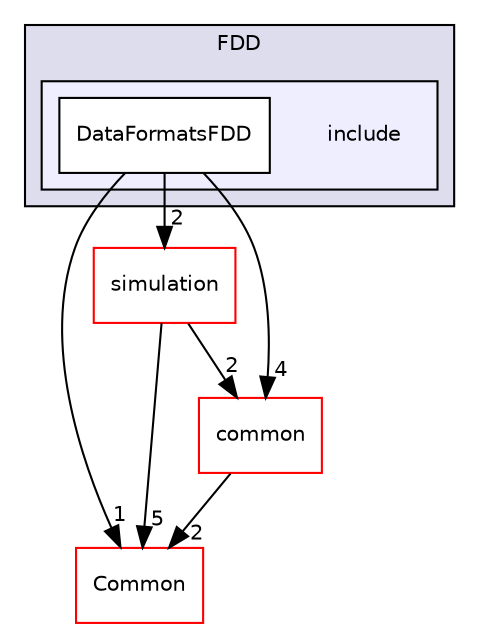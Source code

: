 digraph "/home/travis/build/AliceO2Group/AliceO2/DataFormats/Detectors/FIT/FDD/include" {
  bgcolor=transparent;
  compound=true
  node [ fontsize="10", fontname="Helvetica"];
  edge [ labelfontsize="10", labelfontname="Helvetica"];
  subgraph clusterdir_a5e2f96db9c63d5e1b2e8bbeecdeca98 {
    graph [ bgcolor="#ddddee", pencolor="black", label="FDD" fontname="Helvetica", fontsize="10", URL="dir_a5e2f96db9c63d5e1b2e8bbeecdeca98.html"]
  subgraph clusterdir_5b4ca18656fd63c44c862c68d7045fa5 {
    graph [ bgcolor="#eeeeff", pencolor="black", label="" URL="dir_5b4ca18656fd63c44c862c68d7045fa5.html"];
    dir_5b4ca18656fd63c44c862c68d7045fa5 [shape=plaintext label="include"];
    dir_7d93f232e43c4c30ba40fbb930ce404e [shape=box label="DataFormatsFDD" color="black" fillcolor="white" style="filled" URL="dir_7d93f232e43c4c30ba40fbb930ce404e.html"];
  }
  }
  dir_4ab6b4cc6a7edbff49100e9123df213f [shape=box label="Common" color="red" URL="dir_4ab6b4cc6a7edbff49100e9123df213f.html"];
  dir_047746f9f311f49446db9474b7431d0d [shape=box label="simulation" color="red" URL="dir_047746f9f311f49446db9474b7431d0d.html"];
  dir_7924ba4398ae4560cd37376e44666c6d [shape=box label="common" color="red" URL="dir_7924ba4398ae4560cd37376e44666c6d.html"];
  dir_7d93f232e43c4c30ba40fbb930ce404e->dir_4ab6b4cc6a7edbff49100e9123df213f [headlabel="1", labeldistance=1.5 headhref="dir_000121_000027.html"];
  dir_7d93f232e43c4c30ba40fbb930ce404e->dir_047746f9f311f49446db9474b7431d0d [headlabel="2", labeldistance=1.5 headhref="dir_000121_000247.html"];
  dir_7d93f232e43c4c30ba40fbb930ce404e->dir_7924ba4398ae4560cd37376e44666c6d [headlabel="4", labeldistance=1.5 headhref="dir_000121_000077.html"];
  dir_047746f9f311f49446db9474b7431d0d->dir_4ab6b4cc6a7edbff49100e9123df213f [headlabel="5", labeldistance=1.5 headhref="dir_000247_000027.html"];
  dir_047746f9f311f49446db9474b7431d0d->dir_7924ba4398ae4560cd37376e44666c6d [headlabel="2", labeldistance=1.5 headhref="dir_000247_000077.html"];
  dir_7924ba4398ae4560cd37376e44666c6d->dir_4ab6b4cc6a7edbff49100e9123df213f [headlabel="2", labeldistance=1.5 headhref="dir_000077_000027.html"];
}
